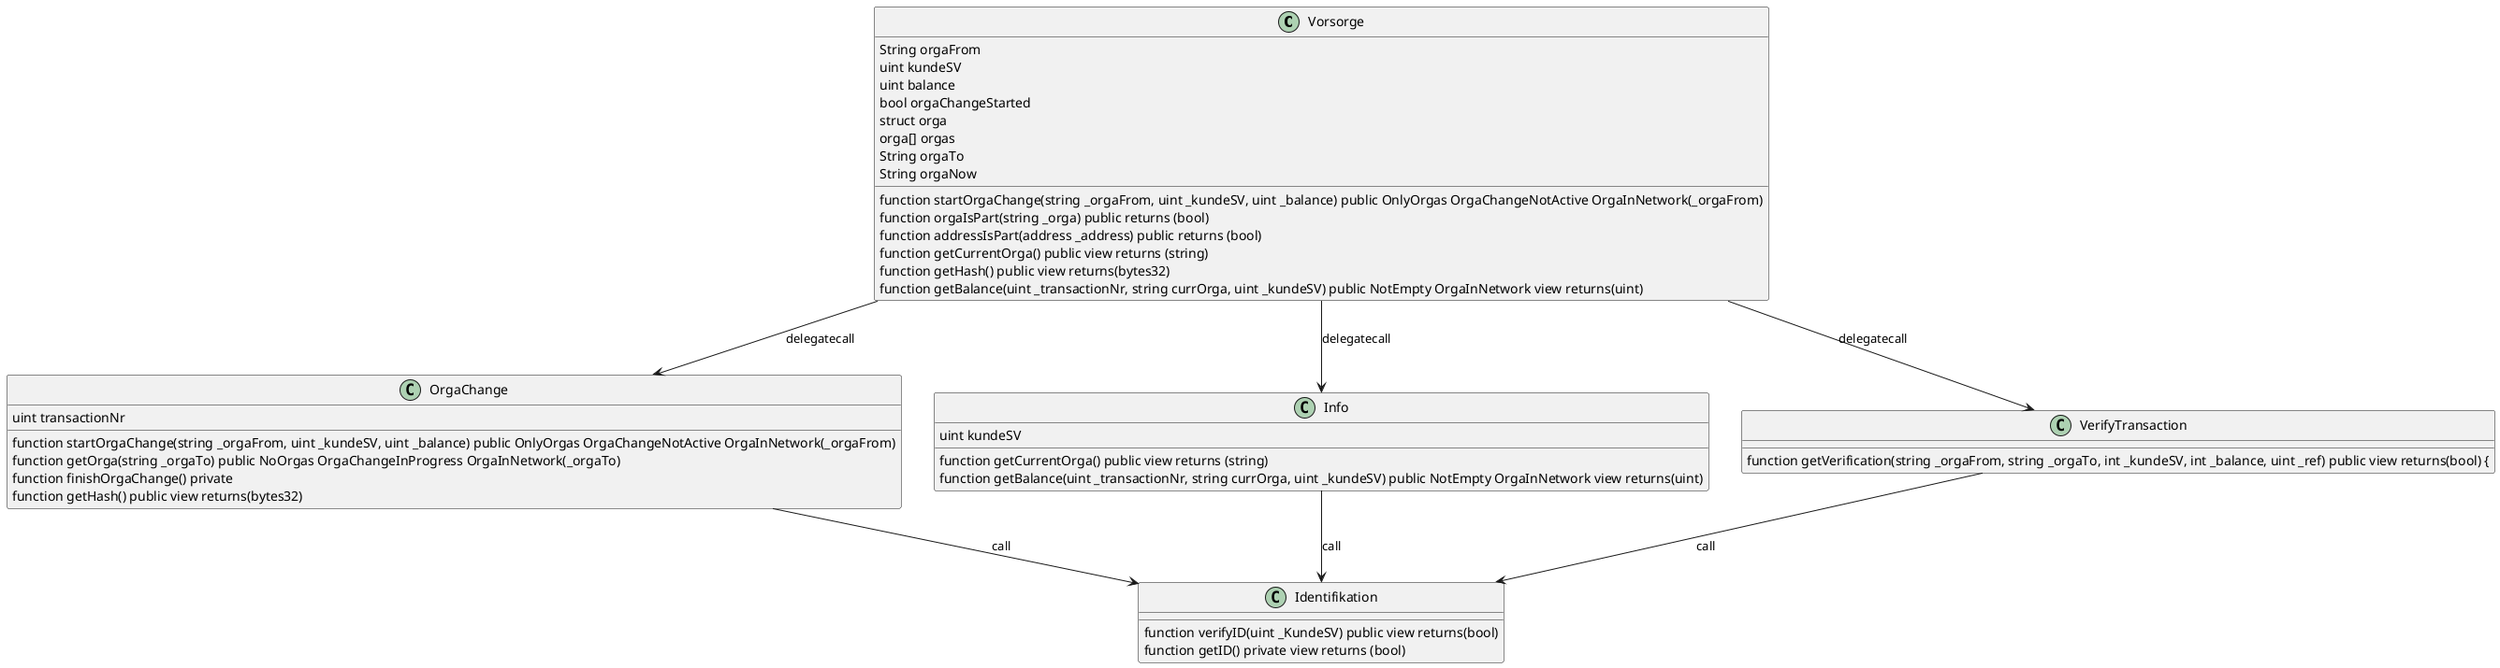 @startuml VVS_classes
class Vorsorge {
    String orgaFrom
    uint kundeSV
    uint balance 
    bool orgaChangeStarted 
    struct orga 
    orga[] orgas
    String orgaTo
    String orgaNow
    function startOrgaChange(string _orgaFrom, uint _kundeSV, uint _balance) public OnlyOrgas OrgaChangeNotActive OrgaInNetwork(_orgaFrom)
    function orgaIsPart(string _orga) public returns (bool)
    function addressIsPart(address _address) public returns (bool) 
    function getCurrentOrga() public view returns (string) 
    function getHash() public view returns(bytes32)
    function getBalance(uint _transactionNr, string currOrga, uint _kundeSV) public NotEmpty OrgaInNetwork view returns(uint)
}
class OrgaChange {
    uint transactionNr
    

    function startOrgaChange(string _orgaFrom, uint _kundeSV, uint _balance) public OnlyOrgas OrgaChangeNotActive OrgaInNetwork(_orgaFrom)
    function getOrga(string _orgaTo) public NoOrgas OrgaChangeInProgress OrgaInNetwork(_orgaTo) 
    function finishOrgaChange() private
    function getHash() public view returns(bytes32)




}
class Info {
    uint kundeSV
    function getCurrentOrga() public view returns (string) 
    function getBalance(uint _transactionNr, string currOrga, uint _kundeSV) public NotEmpty OrgaInNetwork view returns(uint)
}
class Identifikation {
    function verifyID(uint _KundeSV) public view returns(bool)
    function getID() private view returns (bool)

}
class VerifyTransaction {

function getVerification(string _orgaFrom, string _orgaTo, int _kundeSV, int _balance, uint _ref) public view returns(bool) {

}

Vorsorge --> OrgaChange : delegatecall
Vorsorge --> Info : delegatecall
Vorsorge --> VerifyTransaction : delegatecall 
OrgaChange --> Identifikation : call
Info --> Identifikation: call
VerifyTransaction --> Identifikation: call

@enduml
